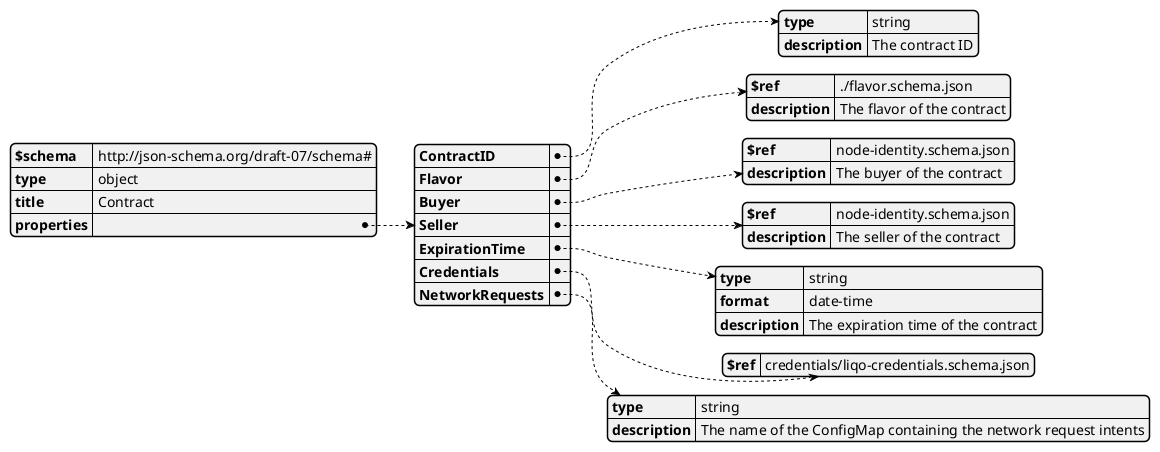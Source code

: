 @startjson
{
    "$schema": "http://json-schema.org/draft-07/schema#",
    "type": "object",
    "title": "Contract",
    "properties": {
        "ContractID": {
            "type": "string",
            "description": "The contract ID"
        },
        "Flavor": {
            "$ref": "./flavor.schema.json",
            "description": "The flavor of the contract"
        },
        "Buyer": {
            "$ref": "node-identity.schema.json",
            "description": "The buyer of the contract"
        },
        "Seller": {
            "$ref": "node-identity.schema.json",
            "description": "The seller of the contract"
        },
        "ExpirationTime": {
            "type": "string",
            "format": "date-time",
            "description": "The expiration time of the contract"
        },
        "Credentials": {
            "$ref": "credentials/liqo-credentials.schema.json"
        },
        "NetworkRequests": {
            "type": "string",
            "description": "The name of the ConfigMap containing the network request intents"
        }
    }
}
@endjson

